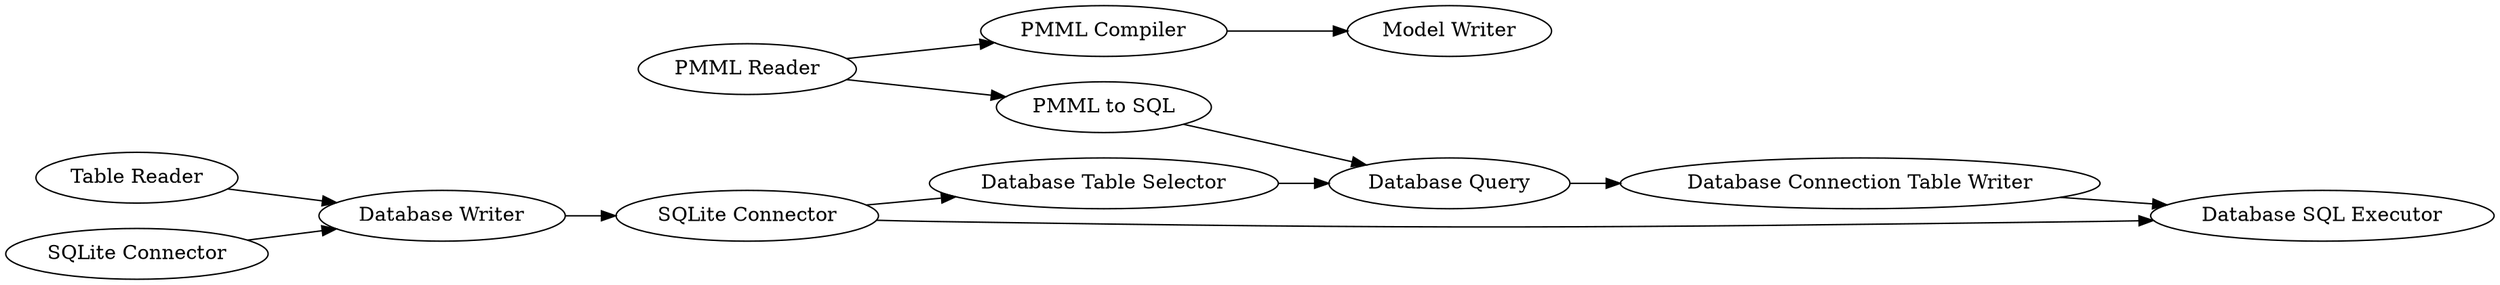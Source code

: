 digraph {
	27 [label="Database Writer"]
	333 [label="PMML to SQL"]
	340 [label="PMML Reader"]
	357 [label="Database Connection Table Writer"]
	359 [label="Database Table Selector"]
	360 [label="Database Query"]
	362 [label="Database SQL Executor"]
	363 [label="SQLite Connector"]
	364 [label="PMML Compiler"]
	365 [label="Model Writer"]
	366 [label="Table Reader"]
	367 [label="SQLite Connector"]
	27 -> 363
	333 -> 360
	340 -> 364
	340 -> 333
	357 -> 362
	359 -> 360
	360 -> 357
	363 -> 362
	363 -> 359
	364 -> 365
	366 -> 27
	367 -> 27
	rankdir=LR
}
